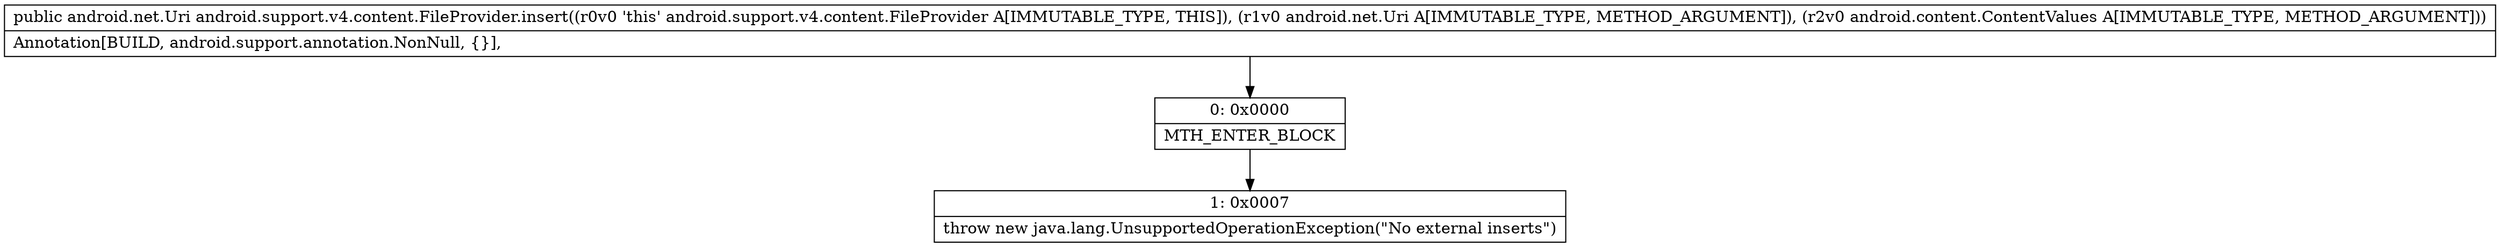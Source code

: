 digraph "CFG forandroid.support.v4.content.FileProvider.insert(Landroid\/net\/Uri;Landroid\/content\/ContentValues;)Landroid\/net\/Uri;" {
Node_0 [shape=record,label="{0\:\ 0x0000|MTH_ENTER_BLOCK\l}"];
Node_1 [shape=record,label="{1\:\ 0x0007|throw new java.lang.UnsupportedOperationException(\"No external inserts\")\l}"];
MethodNode[shape=record,label="{public android.net.Uri android.support.v4.content.FileProvider.insert((r0v0 'this' android.support.v4.content.FileProvider A[IMMUTABLE_TYPE, THIS]), (r1v0 android.net.Uri A[IMMUTABLE_TYPE, METHOD_ARGUMENT]), (r2v0 android.content.ContentValues A[IMMUTABLE_TYPE, METHOD_ARGUMENT]))  | Annotation[BUILD, android.support.annotation.NonNull, \{\}], \l}"];
MethodNode -> Node_0;
Node_0 -> Node_1;
}

